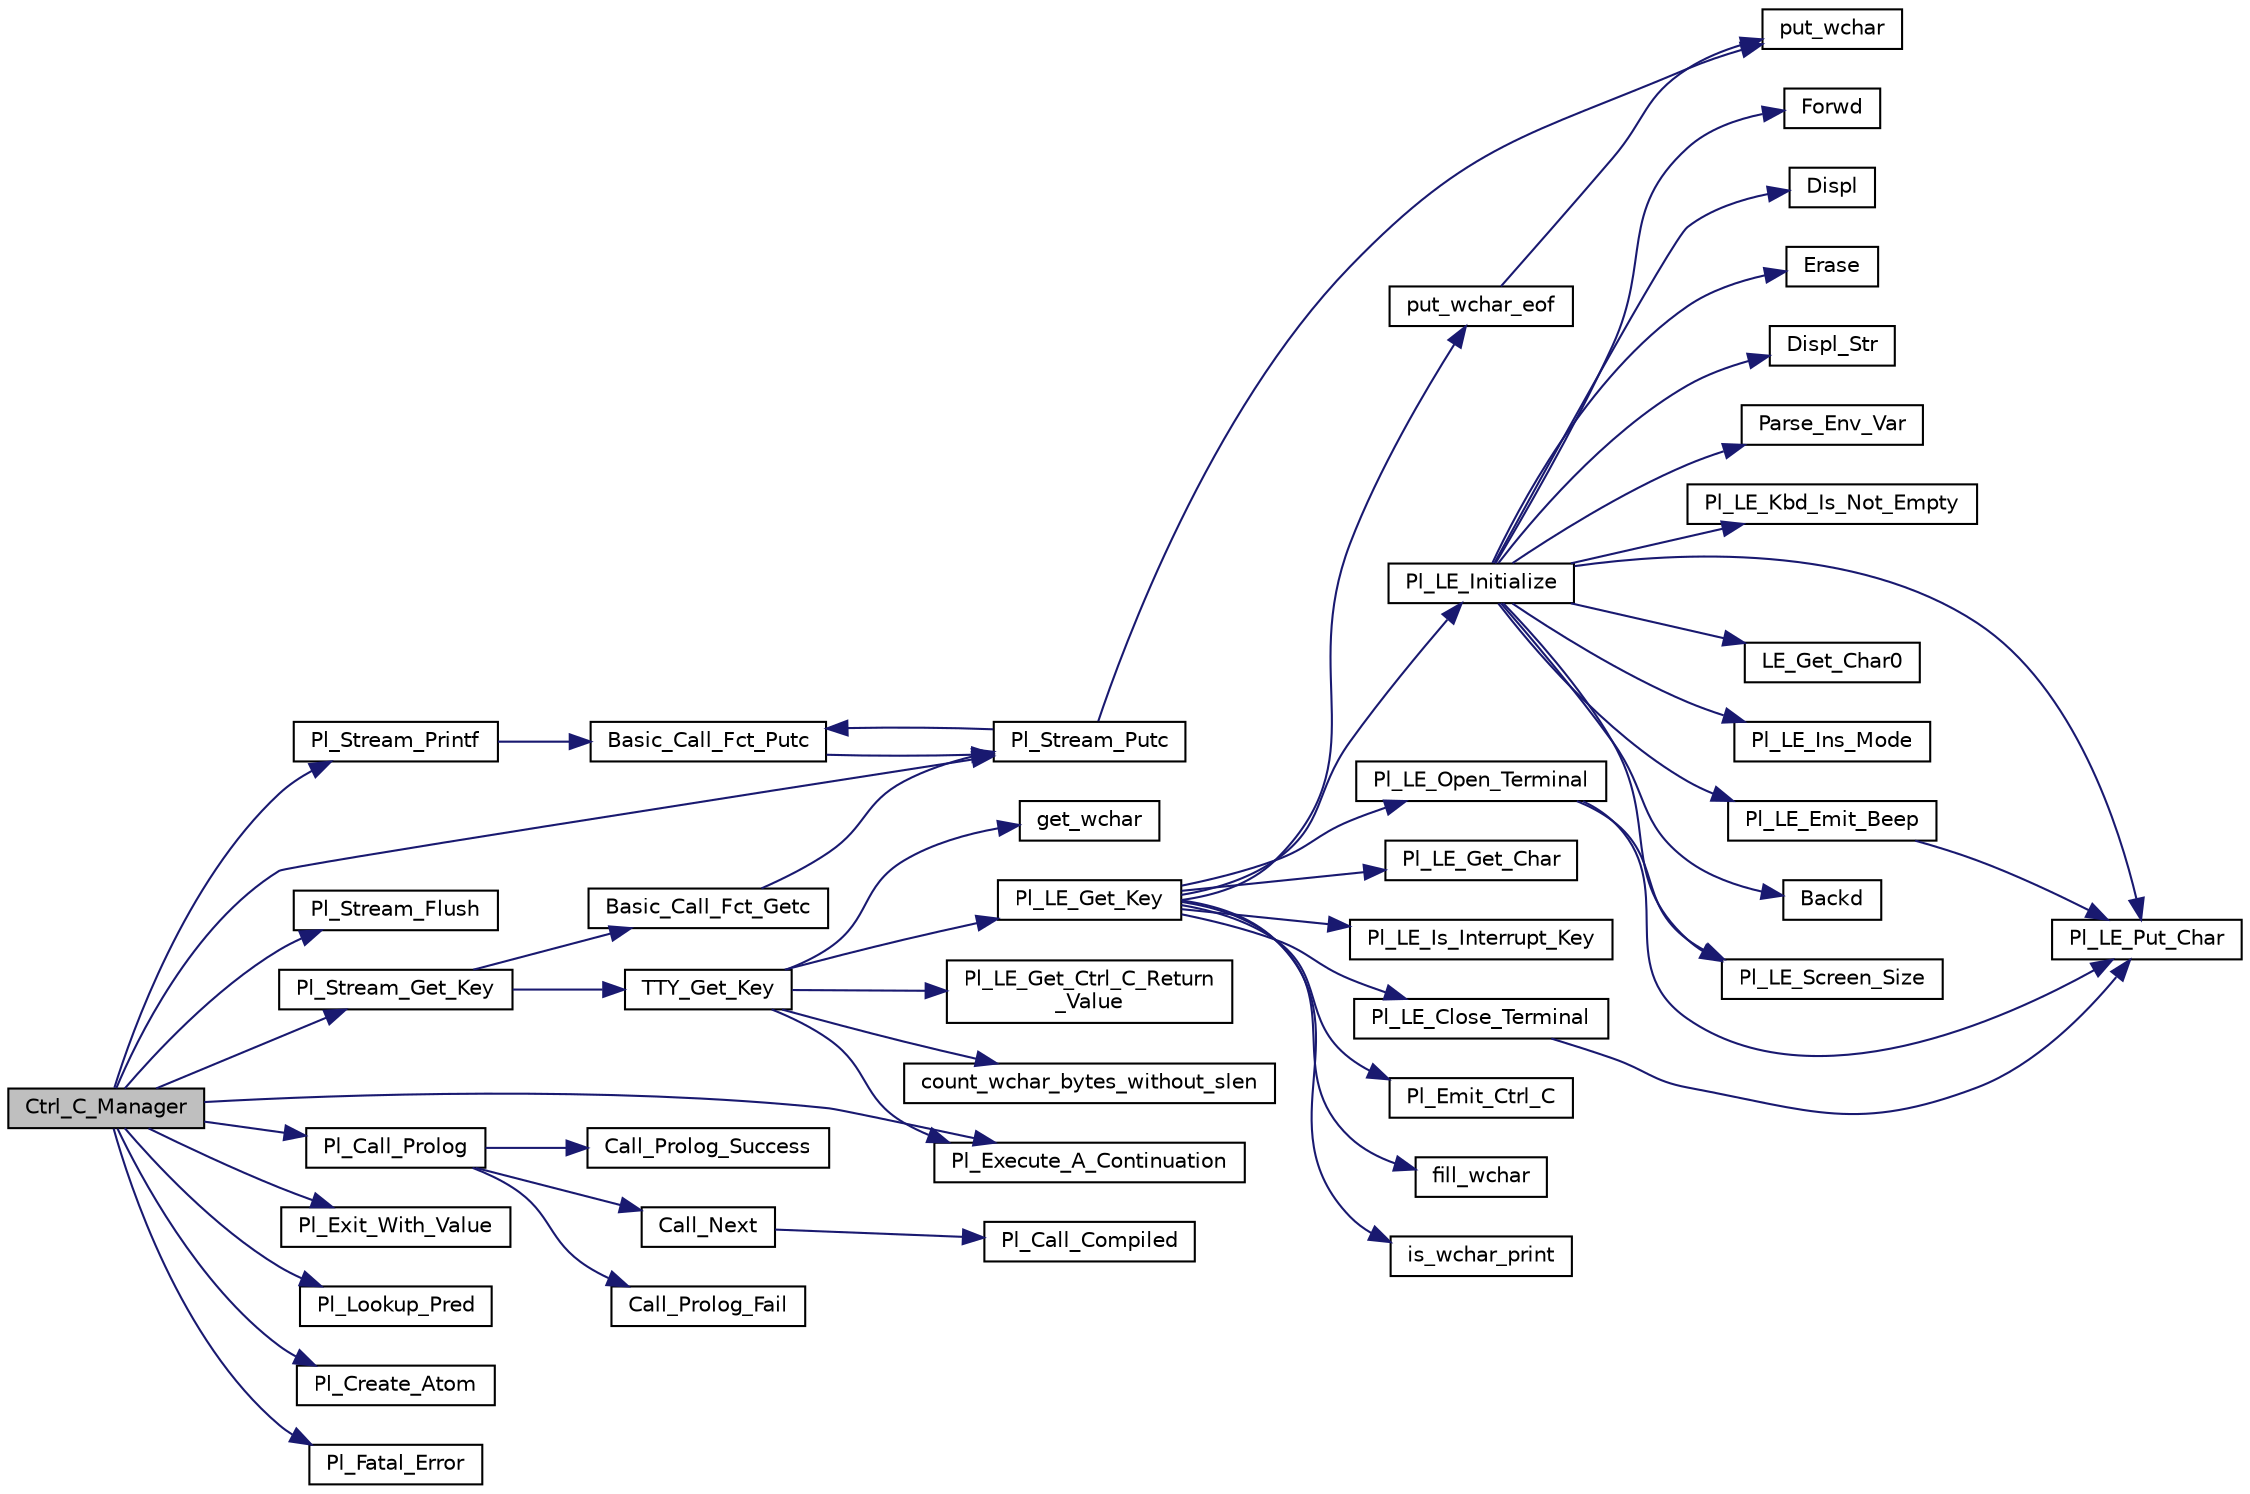digraph "Ctrl_C_Manager"
{
  edge [fontname="Helvetica",fontsize="10",labelfontname="Helvetica",labelfontsize="10"];
  node [fontname="Helvetica",fontsize="10",shape=record];
  rankdir="LR";
  Node1 [label="Ctrl_C_Manager",height=0.2,width=0.4,color="black", fillcolor="grey75", style="filled", fontcolor="black"];
  Node1 -> Node2 [color="midnightblue",fontsize="10",style="solid",fontname="Helvetica"];
  Node2 [label="Pl_Stream_Printf",height=0.2,width=0.4,color="black", fillcolor="white", style="filled",URL="$stream__supp_8c.html#aa0a1fdfbaae9e476151527d87510c0eb"];
  Node2 -> Node3 [color="midnightblue",fontsize="10",style="solid",fontname="Helvetica"];
  Node3 [label="Basic_Call_Fct_Putc",height=0.2,width=0.4,color="black", fillcolor="white", style="filled",URL="$stream__supp_8c.html#a8f331c65c933f08991e3d6622ffe538f"];
  Node3 -> Node4 [color="midnightblue",fontsize="10",style="solid",fontname="Helvetica"];
  Node4 [label="Pl_Stream_Putc",height=0.2,width=0.4,color="black", fillcolor="white", style="filled",URL="$stream__supp_8c.html#aaa89ed2e422788cf2648a9228868c1b6"];
  Node4 -> Node5 [color="midnightblue",fontsize="10",style="solid",fontname="Helvetica"];
  Node5 [label="put_wchar",height=0.2,width=0.4,color="black", fillcolor="white", style="filled",URL="$pl__wchar_8c.html#a31bcb7c7ad4174170702cb4399feb8e3"];
  Node4 -> Node3 [color="midnightblue",fontsize="10",style="solid",fontname="Helvetica"];
  Node1 -> Node6 [color="midnightblue",fontsize="10",style="solid",fontname="Helvetica"];
  Node6 [label="Pl_Stream_Flush",height=0.2,width=0.4,color="black", fillcolor="white", style="filled",URL="$stream__supp_8c.html#a0dfb0fea5ef9205b98eb7cb39093fa82"];
  Node1 -> Node7 [color="midnightblue",fontsize="10",style="solid",fontname="Helvetica"];
  Node7 [label="Pl_Stream_Get_Key",height=0.2,width=0.4,color="black", fillcolor="white", style="filled",URL="$stream__supp_8c.html#afa855117ef1dc083fbbef17815cbd1d1"];
  Node7 -> Node8 [color="midnightblue",fontsize="10",style="solid",fontname="Helvetica"];
  Node8 [label="Basic_Call_Fct_Getc",height=0.2,width=0.4,color="black", fillcolor="white", style="filled",URL="$stream__supp_8c.html#a60433157a606a8a781ead4648af6cc87"];
  Node8 -> Node4 [color="midnightblue",fontsize="10",style="solid",fontname="Helvetica"];
  Node7 -> Node9 [color="midnightblue",fontsize="10",style="solid",fontname="Helvetica"];
  Node9 [label="TTY_Get_Key",height=0.2,width=0.4,color="black", fillcolor="white", style="filled",URL="$stream__supp_8c.html#a50c66fd397c6e90e83731c9773bea731"];
  Node9 -> Node10 [color="midnightblue",fontsize="10",style="solid",fontname="Helvetica"];
  Node10 [label="count_wchar_bytes_without_slen",height=0.2,width=0.4,color="black", fillcolor="white", style="filled",URL="$pl__wchar_8c.html#a118e1ed8186e82a376d922702a7a8a82"];
  Node9 -> Node11 [color="midnightblue",fontsize="10",style="solid",fontname="Helvetica"];
  Node11 [label="get_wchar",height=0.2,width=0.4,color="black", fillcolor="white", style="filled",URL="$pl__wchar_8c.html#aae8b097c7c2a9e49a67ea8a905051904"];
  Node9 -> Node12 [color="midnightblue",fontsize="10",style="solid",fontname="Helvetica"];
  Node12 [label="Pl_LE_Get_Key",height=0.2,width=0.4,color="black", fillcolor="white", style="filled",URL="$linedit_8c.html#a4f1c0c59dd4227be9ac33ccc96c7d8d9"];
  Node12 -> Node13 [color="midnightblue",fontsize="10",style="solid",fontname="Helvetica"];
  Node13 [label="Pl_LE_Initialize",height=0.2,width=0.4,color="black", fillcolor="white", style="filled",URL="$linedit_8h.html#ac18d0902bdc62942c4bd445ee73d6be3"];
  Node13 -> Node14 [color="midnightblue",fontsize="10",style="solid",fontname="Helvetica"];
  Node14 [label="Parse_Env_Var",height=0.2,width=0.4,color="black", fillcolor="white", style="filled",URL="$terminal_8c.html#acae08e63a234477bf1257da8b7aed42c"];
  Node13 -> Node15 [color="midnightblue",fontsize="10",style="solid",fontname="Helvetica"];
  Node15 [label="Pl_LE_Screen_Size",height=0.2,width=0.4,color="black", fillcolor="white", style="filled",URL="$terminal_8c.html#a469ee04c4859e98fe1f6db021e90bfb9"];
  Node13 -> Node16 [color="midnightblue",fontsize="10",style="solid",fontname="Helvetica"];
  Node16 [label="Pl_LE_Kbd_Is_Not_Empty",height=0.2,width=0.4,color="black", fillcolor="white", style="filled",URL="$terminal_8c.html#aad5032ec003db7a3e1a4ead642d2b1c9"];
  Node13 -> Node17 [color="midnightblue",fontsize="10",style="solid",fontname="Helvetica"];
  Node17 [label="Pl_LE_Put_Char",height=0.2,width=0.4,color="black", fillcolor="white", style="filled",URL="$terminal_8c.html#a590b70bbd0e7ba502d794565a3652c9f"];
  Node13 -> Node18 [color="midnightblue",fontsize="10",style="solid",fontname="Helvetica"];
  Node18 [label="LE_Get_Char0",height=0.2,width=0.4,color="black", fillcolor="white", style="filled",URL="$terminal_8c.html#a3ad10c9f5ddd471af1f250302534f4dd"];
  Node13 -> Node19 [color="midnightblue",fontsize="10",style="solid",fontname="Helvetica"];
  Node19 [label="Pl_LE_Ins_Mode",height=0.2,width=0.4,color="black", fillcolor="white", style="filled",URL="$terminal_8c.html#a6cb08cdfcbb59cbdd3d55c4b3e282c6c"];
  Node13 -> Node20 [color="midnightblue",fontsize="10",style="solid",fontname="Helvetica"];
  Node20 [label="Pl_LE_Emit_Beep",height=0.2,width=0.4,color="black", fillcolor="white", style="filled",URL="$terminal_8c.html#aa38becdbe98fa5a404ff0ef7d9bbeb34"];
  Node20 -> Node17 [color="midnightblue",fontsize="10",style="solid",fontname="Helvetica"];
  Node13 -> Node21 [color="midnightblue",fontsize="10",style="solid",fontname="Helvetica"];
  Node21 [label="Backd",height=0.2,width=0.4,color="black", fillcolor="white", style="filled",URL="$terminal_8c.html#a5509aba58312f5bbb8ab5392cc98a19c"];
  Node13 -> Node22 [color="midnightblue",fontsize="10",style="solid",fontname="Helvetica"];
  Node22 [label="Forwd",height=0.2,width=0.4,color="black", fillcolor="white", style="filled",URL="$terminal_8c.html#ad618abf9b110b77f60d00d7406fc31e1"];
  Node13 -> Node23 [color="midnightblue",fontsize="10",style="solid",fontname="Helvetica"];
  Node23 [label="Displ",height=0.2,width=0.4,color="black", fillcolor="white", style="filled",URL="$terminal_8c.html#a1df289842cb88ce5520533c6a2797a4a"];
  Node13 -> Node24 [color="midnightblue",fontsize="10",style="solid",fontname="Helvetica"];
  Node24 [label="Erase",height=0.2,width=0.4,color="black", fillcolor="white", style="filled",URL="$terminal_8c.html#affbb006cd6d0f1e67633b91508894e9d"];
  Node13 -> Node25 [color="midnightblue",fontsize="10",style="solid",fontname="Helvetica"];
  Node25 [label="Displ_Str",height=0.2,width=0.4,color="black", fillcolor="white", style="filled",URL="$terminal_8c.html#a8123f431a3b3a083d2f9b5f4396a31ee"];
  Node12 -> Node26 [color="midnightblue",fontsize="10",style="solid",fontname="Helvetica"];
  Node26 [label="Pl_LE_Open_Terminal",height=0.2,width=0.4,color="black", fillcolor="white", style="filled",URL="$terminal_8c.html#a8f4c06bf782ce1bb4449753a4ca99403"];
  Node26 -> Node15 [color="midnightblue",fontsize="10",style="solid",fontname="Helvetica"];
  Node26 -> Node17 [color="midnightblue",fontsize="10",style="solid",fontname="Helvetica"];
  Node12 -> Node27 [color="midnightblue",fontsize="10",style="solid",fontname="Helvetica"];
  Node27 [label="Pl_LE_Get_Char",height=0.2,width=0.4,color="black", fillcolor="white", style="filled",URL="$terminal_8c.html#ab03c9c3058c416b43852eb4ad9d30971"];
  Node12 -> Node28 [color="midnightblue",fontsize="10",style="solid",fontname="Helvetica"];
  Node28 [label="Pl_LE_Is_Interrupt_Key",height=0.2,width=0.4,color="black", fillcolor="white", style="filled",URL="$terminal_8c.html#a37099f929a26503fda2d259a8e20b938"];
  Node12 -> Node29 [color="midnightblue",fontsize="10",style="solid",fontname="Helvetica"];
  Node29 [label="Pl_LE_Close_Terminal",height=0.2,width=0.4,color="black", fillcolor="white", style="filled",URL="$terminal_8c.html#a27adb2b5e5dd607c0b7bd5bd10ca2281"];
  Node29 -> Node17 [color="midnightblue",fontsize="10",style="solid",fontname="Helvetica"];
  Node12 -> Node30 [color="midnightblue",fontsize="10",style="solid",fontname="Helvetica"];
  Node30 [label="Pl_Emit_Ctrl_C",height=0.2,width=0.4,color="black", fillcolor="white", style="filled",URL="$ctrl__c_8c.html#a54ec36423ca739ef1e56e092deb57ad1"];
  Node12 -> Node31 [color="midnightblue",fontsize="10",style="solid",fontname="Helvetica"];
  Node31 [label="fill_wchar",height=0.2,width=0.4,color="black", fillcolor="white", style="filled",URL="$pl__wchar_8c.html#a5df5e221fa5cbadce849a7e73c5dc4ad"];
  Node12 -> Node32 [color="midnightblue",fontsize="10",style="solid",fontname="Helvetica"];
  Node32 [label="is_wchar_print",height=0.2,width=0.4,color="black", fillcolor="white", style="filled",URL="$pl__wchar_8c.html#ab651da38c28b6407c6fe7a1f50260a1a"];
  Node12 -> Node33 [color="midnightblue",fontsize="10",style="solid",fontname="Helvetica"];
  Node33 [label="put_wchar_eof",height=0.2,width=0.4,color="black", fillcolor="white", style="filled",URL="$pl__wchar_8c.html#a0e3acef785ce9c91e56ba566193d4cee"];
  Node33 -> Node5 [color="midnightblue",fontsize="10",style="solid",fontname="Helvetica"];
  Node9 -> Node34 [color="midnightblue",fontsize="10",style="solid",fontname="Helvetica"];
  Node34 [label="Pl_Execute_A_Continuation",height=0.2,width=0.4,color="black", fillcolor="white", style="filled",URL="$engine_8c.html#ae0fcb6df66410fd57c52a0ba16527642"];
  Node9 -> Node35 [color="midnightblue",fontsize="10",style="solid",fontname="Helvetica"];
  Node35 [label="Pl_LE_Get_Ctrl_C_Return\l_Value",height=0.2,width=0.4,color="black", fillcolor="white", style="filled",URL="$linedit_8c.html#a984bc5e9cc15fffd69d6a5a95aedbe05"];
  Node1 -> Node4 [color="midnightblue",fontsize="10",style="solid",fontname="Helvetica"];
  Node1 -> Node34 [color="midnightblue",fontsize="10",style="solid",fontname="Helvetica"];
  Node1 -> Node36 [color="midnightblue",fontsize="10",style="solid",fontname="Helvetica"];
  Node36 [label="Pl_Call_Prolog",height=0.2,width=0.4,color="black", fillcolor="white", style="filled",URL="$engine_8c.html#a837196745e0fb6af03ee5e5d062e1087"];
  Node36 -> Node37 [color="midnightblue",fontsize="10",style="solid",fontname="Helvetica"];
  Node37 [label="Call_Prolog_Fail",height=0.2,width=0.4,color="black", fillcolor="white", style="filled",URL="$engine_8c.html#accfe7947a971f240bf7b8b2bedc59e29"];
  Node36 -> Node38 [color="midnightblue",fontsize="10",style="solid",fontname="Helvetica"];
  Node38 [label="Call_Prolog_Success",height=0.2,width=0.4,color="black", fillcolor="white", style="filled",URL="$engine_8c.html#ae7d5f8d0ac490ede3fcb48af7cceec55"];
  Node36 -> Node39 [color="midnightblue",fontsize="10",style="solid",fontname="Helvetica"];
  Node39 [label="Call_Next",height=0.2,width=0.4,color="black", fillcolor="white", style="filled",URL="$engine_8c.html#a5f34f0c2b928a4bfe7057ced6cd446c8"];
  Node39 -> Node40 [color="midnightblue",fontsize="10",style="solid",fontname="Helvetica"];
  Node40 [label="Pl_Call_Compiled",height=0.2,width=0.4,color="black", fillcolor="white", style="filled",URL="$engine_8c.html#a598600283dd767c2b3d11e798384023c"];
  Node1 -> Node41 [color="midnightblue",fontsize="10",style="solid",fontname="Helvetica"];
  Node41 [label="Pl_Exit_With_Value",height=0.2,width=0.4,color="black", fillcolor="white", style="filled",URL="$misc_8c.html#a8099040b9286fee033483072ff631476"];
  Node1 -> Node42 [color="midnightblue",fontsize="10",style="solid",fontname="Helvetica"];
  Node42 [label="Pl_Lookup_Pred",height=0.2,width=0.4,color="black", fillcolor="white", style="filled",URL="$pred_8c.html#aa8ebf08b93ec7e4bde2c544c70ba4c39"];
  Node1 -> Node43 [color="midnightblue",fontsize="10",style="solid",fontname="Helvetica"];
  Node43 [label="Pl_Create_Atom",height=0.2,width=0.4,color="black", fillcolor="white", style="filled",URL="$atom_8c.html#a068c993d95113a2ba7643918e68eedb3"];
  Node1 -> Node44 [color="midnightblue",fontsize="10",style="solid",fontname="Helvetica"];
  Node44 [label="Pl_Fatal_Error",height=0.2,width=0.4,color="black", fillcolor="white", style="filled",URL="$misc_8c.html#a190fea7904d7245d4fdc5e9404a07907"];
}
